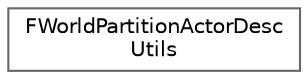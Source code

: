 digraph "Graphical Class Hierarchy"
{
 // INTERACTIVE_SVG=YES
 // LATEX_PDF_SIZE
  bgcolor="transparent";
  edge [fontname=Helvetica,fontsize=10,labelfontname=Helvetica,labelfontsize=10];
  node [fontname=Helvetica,fontsize=10,shape=box,height=0.2,width=0.4];
  rankdir="LR";
  Node0 [id="Node000000",label="FWorldPartitionActorDesc\lUtils",height=0.2,width=0.4,color="grey40", fillcolor="white", style="filled",URL="$d3/dc5/structFWorldPartitionActorDescUtils.html",tooltip=" "];
}
